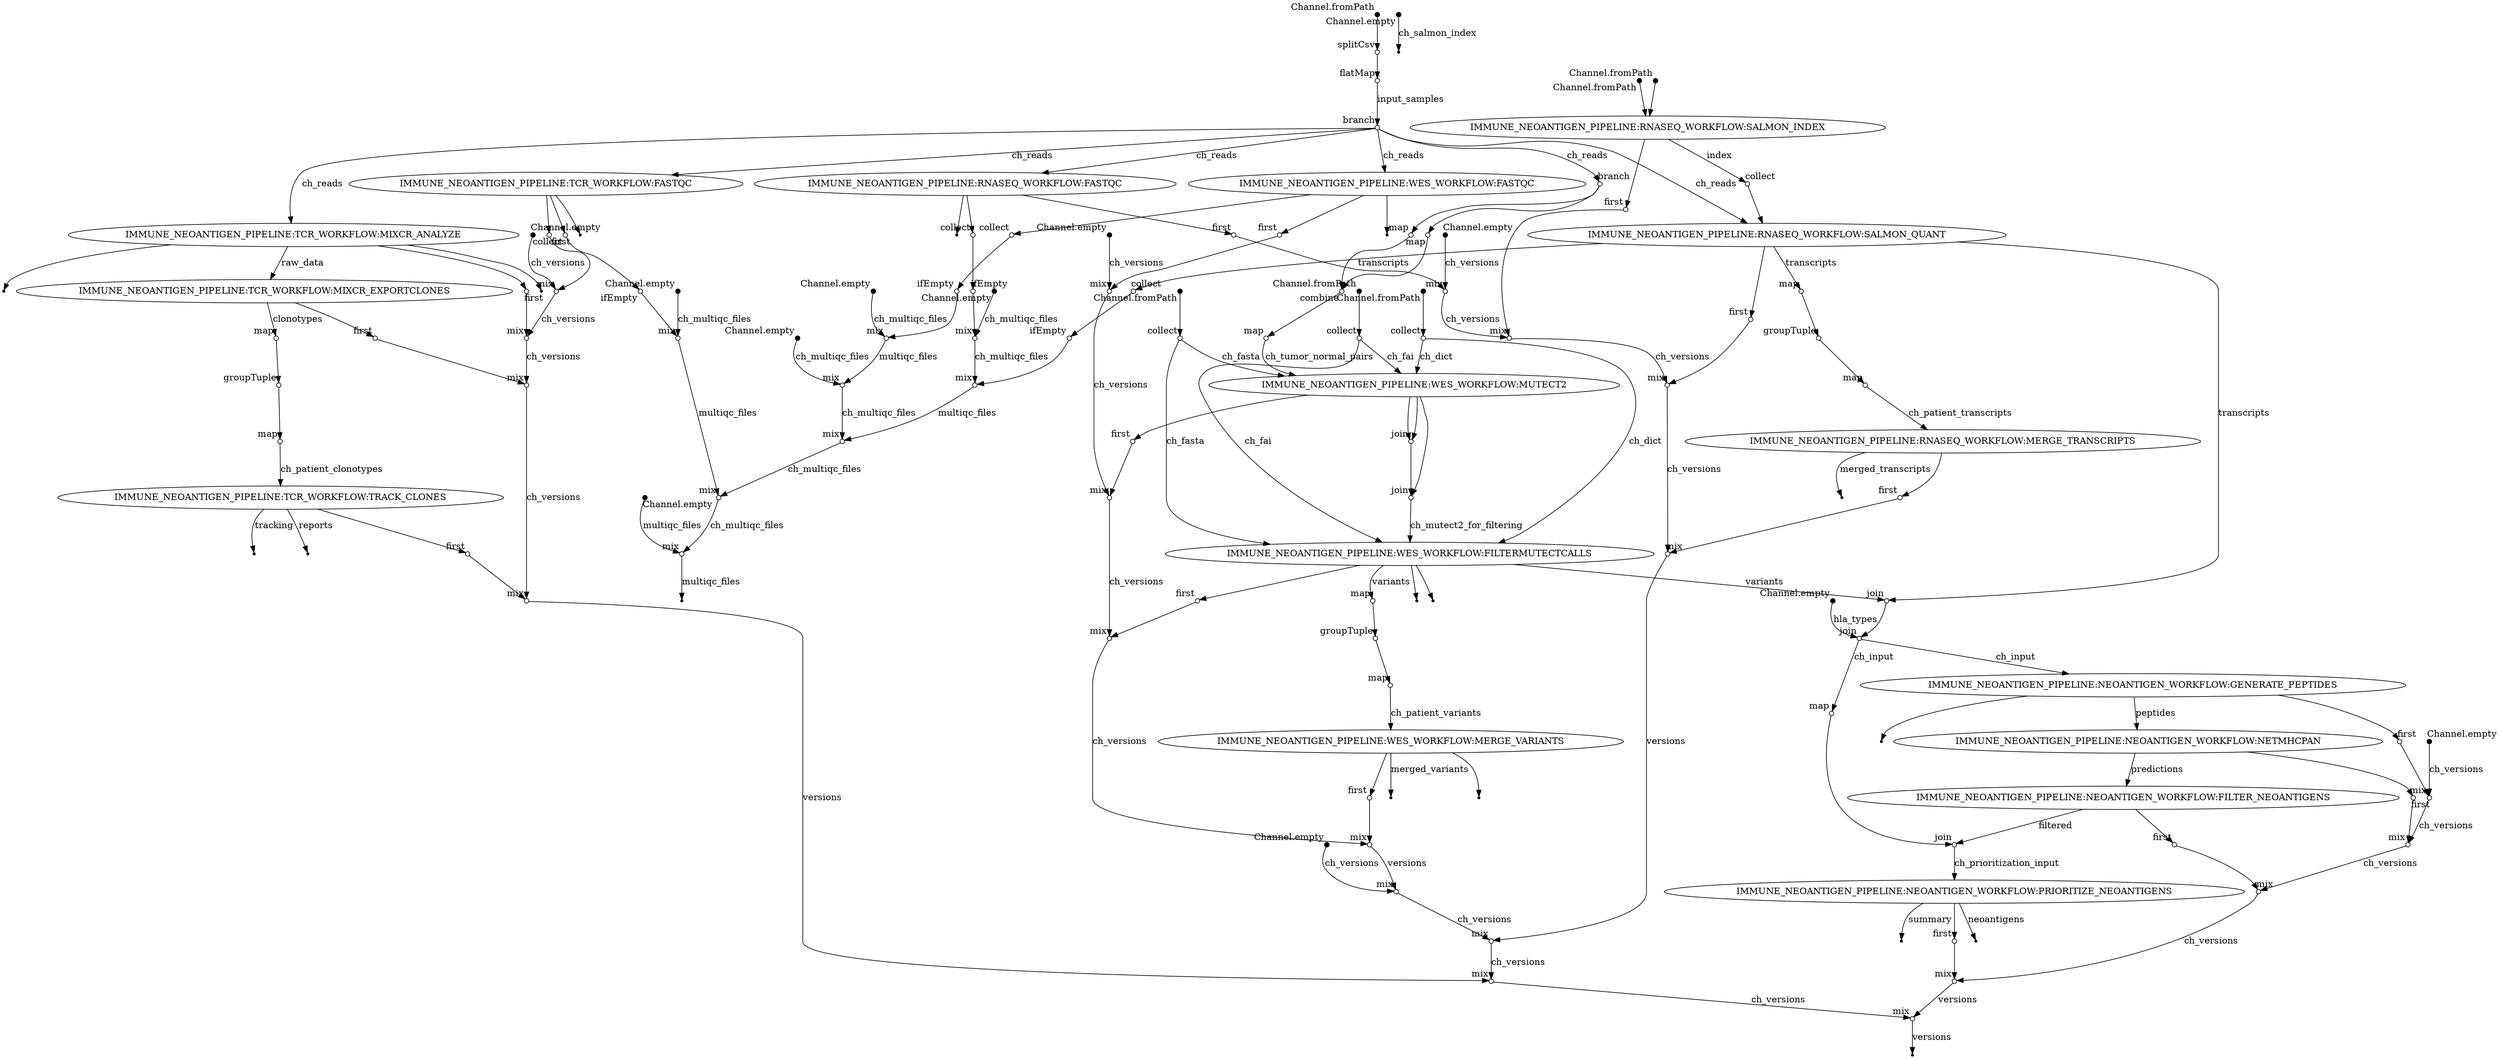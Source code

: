 digraph "pipeline_dag_20250709_222431" {
rankdir=TB;
v0 [shape=point,label="",fixedsize=true,width=0.1,xlabel="Channel.fromPath"];
v1 [shape=circle,label="",fixedsize=true,width=0.1,xlabel="splitCsv"];
v0 -> v1;

v1 [shape=circle,label="",fixedsize=true,width=0.1,xlabel="splitCsv"];
v2 [shape=circle,label="",fixedsize=true,width=0.1,xlabel="flatMap"];
v1 -> v2;

v2 [shape=circle,label="",fixedsize=true,width=0.1,xlabel="flatMap"];
v5 [shape=circle,label="",fixedsize=true,width=0.1,xlabel="branch"];
v2 -> v5 [label="input_samples"];

v3 [shape=point,label="",fixedsize=true,width=0.1,xlabel="Channel.empty"];
v45 [shape=circle,label="",fixedsize=true,width=0.1,xlabel="mix"];
v3 -> v45 [label="ch_versions"];

v4 [shape=point,label="",fixedsize=true,width=0.1,xlabel="Channel.empty"];
v46 [shape=circle,label="",fixedsize=true,width=0.1,xlabel="mix"];
v4 -> v46 [label="ch_multiqc_files"];

v5 [shape=circle,label="",fixedsize=true,width=0.1,xlabel="branch"];
v14 [label="IMMUNE_NEOANTIGEN_PIPELINE:WES_WORKFLOW:FASTQC"];
v5 -> v14 [label="ch_reads"];

v5 [shape=circle,label="",fixedsize=true,width=0.1,xlabel="branch"];
v81 [label="IMMUNE_NEOANTIGEN_PIPELINE:TCR_WORKFLOW:FASTQC"];
v5 -> v81 [label="ch_reads"];

v5 [shape=circle,label="",fixedsize=true,width=0.1,xlabel="branch"];
v49 [label="IMMUNE_NEOANTIGEN_PIPELINE:RNASEQ_WORKFLOW:FASTQC"];
v5 -> v49 [label="ch_reads"];

v6 [shape=point,label="",fixedsize=true,width=0.1,xlabel="Channel.empty"];
v17 [shape=circle,label="",fixedsize=true,width=0.1,xlabel="mix"];
v6 -> v17 [label="ch_versions"];

v7 [shape=point,label="",fixedsize=true,width=0.1,xlabel="Channel.empty"];
v20 [shape=circle,label="",fixedsize=true,width=0.1,xlabel="mix"];
v7 -> v20 [label="ch_multiqc_files"];

v8 [shape=point,label="",fixedsize=true,width=0.1,xlabel="Channel.fromPath"];
v9 [shape=circle,label="",fixedsize=true,width=0.1,xlabel="collect"];
v8 -> v9;

v9 [shape=circle,label="",fixedsize=true,width=0.1,xlabel="collect"];
v26 [label="IMMUNE_NEOANTIGEN_PIPELINE:WES_WORKFLOW:MUTECT2"];
v9 -> v26 [label="ch_fasta"];

v10 [shape=point,label="",fixedsize=true,width=0.1,xlabel="Channel.fromPath"];
v11 [shape=circle,label="",fixedsize=true,width=0.1,xlabel="collect"];
v10 -> v11;

v11 [shape=circle,label="",fixedsize=true,width=0.1,xlabel="collect"];
v26 [label="IMMUNE_NEOANTIGEN_PIPELINE:WES_WORKFLOW:MUTECT2"];
v11 -> v26 [label="ch_fai"];

v12 [shape=point,label="",fixedsize=true,width=0.1,xlabel="Channel.fromPath"];
v13 [shape=circle,label="",fixedsize=true,width=0.1,xlabel="collect"];
v12 -> v13;

v13 [shape=circle,label="",fixedsize=true,width=0.1,xlabel="collect"];
v26 [label="IMMUNE_NEOANTIGEN_PIPELINE:WES_WORKFLOW:MUTECT2"];
v13 -> v26 [label="ch_dict"];

v14 [label="IMMUNE_NEOANTIGEN_PIPELINE:WES_WORKFLOW:FASTQC"];
v15 [shape=point];
v14 -> v15;

v14 [label="IMMUNE_NEOANTIGEN_PIPELINE:WES_WORKFLOW:FASTQC"];
v18 [shape=circle,label="",fixedsize=true,width=0.1,xlabel="collect"];
v14 -> v18;

v14 [label="IMMUNE_NEOANTIGEN_PIPELINE:WES_WORKFLOW:FASTQC"];
v16 [shape=circle,label="",fixedsize=true,width=0.1,xlabel="first"];
v14 -> v16;

v16 [shape=circle,label="",fixedsize=true,width=0.1,xlabel="first"];
v17 [shape=circle,label="",fixedsize=true,width=0.1,xlabel="mix"];
v16 -> v17;

v17 [shape=circle,label="",fixedsize=true,width=0.1,xlabel="mix"];
v28 [shape=circle,label="",fixedsize=true,width=0.1,xlabel="mix"];
v17 -> v28 [label="ch_versions"];

v18 [shape=circle,label="",fixedsize=true,width=0.1,xlabel="collect"];
v19 [shape=circle,label="",fixedsize=true,width=0.1,xlabel="ifEmpty"];
v18 -> v19;

v19 [shape=circle,label="",fixedsize=true,width=0.1,xlabel="ifEmpty"];
v20 [shape=circle,label="",fixedsize=true,width=0.1,xlabel="mix"];
v19 -> v20;

v20 [shape=circle,label="",fixedsize=true,width=0.1,xlabel="mix"];
v46 [shape=circle,label="",fixedsize=true,width=0.1,xlabel="mix"];
v20 -> v46 [label="multiqc_files"];

v5 [shape=circle,label="",fixedsize=true,width=0.1,xlabel="branch"];
v21 [shape=circle,label="",fixedsize=true,width=0.1,xlabel="branch"];
v5 -> v21 [label="ch_reads"];

v21 [shape=circle,label="",fixedsize=true,width=0.1,xlabel="branch"];
v23 [shape=circle,label="",fixedsize=true,width=0.1,xlabel="map"];
v21 -> v23;

v21 [shape=circle,label="",fixedsize=true,width=0.1,xlabel="branch"];
v22 [shape=circle,label="",fixedsize=true,width=0.1,xlabel="map"];
v21 -> v22;

v22 [shape=circle,label="",fixedsize=true,width=0.1,xlabel="map"];
v24 [shape=circle,label="",fixedsize=true,width=0.1,xlabel="combine"];
v22 -> v24;

v23 [shape=circle,label="",fixedsize=true,width=0.1,xlabel="map"];
v24 [shape=circle,label="",fixedsize=true,width=0.1,xlabel="combine"];
v23 -> v24;

v24 [shape=circle,label="",fixedsize=true,width=0.1,xlabel="combine"];
v25 [shape=circle,label="",fixedsize=true,width=0.1,xlabel="map"];
v24 -> v25;

v25 [shape=circle,label="",fixedsize=true,width=0.1,xlabel="map"];
v26 [label="IMMUNE_NEOANTIGEN_PIPELINE:WES_WORKFLOW:MUTECT2"];
v25 -> v26 [label="ch_tumor_normal_pairs"];

v26 [label="IMMUNE_NEOANTIGEN_PIPELINE:WES_WORKFLOW:MUTECT2"];
v29 [shape=circle,label="",fixedsize=true,width=0.1,xlabel="join"];
v26 -> v29;

v26 [label="IMMUNE_NEOANTIGEN_PIPELINE:WES_WORKFLOW:MUTECT2"];
v29 [shape=circle,label="",fixedsize=true,width=0.1,xlabel="join"];
v26 -> v29;

v26 [label="IMMUNE_NEOANTIGEN_PIPELINE:WES_WORKFLOW:MUTECT2"];
v30 [shape=circle,label="",fixedsize=true,width=0.1,xlabel="join"];
v26 -> v30;

v26 [label="IMMUNE_NEOANTIGEN_PIPELINE:WES_WORKFLOW:MUTECT2"];
v27 [shape=circle,label="",fixedsize=true,width=0.1,xlabel="first"];
v26 -> v27;

v27 [shape=circle,label="",fixedsize=true,width=0.1,xlabel="first"];
v28 [shape=circle,label="",fixedsize=true,width=0.1,xlabel="mix"];
v27 -> v28;

v28 [shape=circle,label="",fixedsize=true,width=0.1,xlabel="mix"];
v35 [shape=circle,label="",fixedsize=true,width=0.1,xlabel="mix"];
v28 -> v35 [label="ch_versions"];

v29 [shape=circle,label="",fixedsize=true,width=0.1,xlabel="join"];
v30 [shape=circle,label="",fixedsize=true,width=0.1,xlabel="join"];
v29 -> v30;

v30 [shape=circle,label="",fixedsize=true,width=0.1,xlabel="join"];
v31 [label="IMMUNE_NEOANTIGEN_PIPELINE:WES_WORKFLOW:FILTERMUTECTCALLS"];
v30 -> v31 [label="ch_mutect2_for_filtering"];

v9 [shape=circle,label="",fixedsize=true,width=0.1,xlabel="collect"];
v31 [label="IMMUNE_NEOANTIGEN_PIPELINE:WES_WORKFLOW:FILTERMUTECTCALLS"];
v9 -> v31 [label="ch_fasta"];

v11 [shape=circle,label="",fixedsize=true,width=0.1,xlabel="collect"];
v31 [label="IMMUNE_NEOANTIGEN_PIPELINE:WES_WORKFLOW:FILTERMUTECTCALLS"];
v11 -> v31 [label="ch_fai"];

v13 [shape=circle,label="",fixedsize=true,width=0.1,xlabel="collect"];
v31 [label="IMMUNE_NEOANTIGEN_PIPELINE:WES_WORKFLOW:FILTERMUTECTCALLS"];
v13 -> v31 [label="ch_dict"];

v31 [label="IMMUNE_NEOANTIGEN_PIPELINE:WES_WORKFLOW:FILTERMUTECTCALLS"];
v37 [shape=circle,label="",fixedsize=true,width=0.1,xlabel="map"];
v31 -> v37 [label="variants"];

v31 [label="IMMUNE_NEOANTIGEN_PIPELINE:WES_WORKFLOW:FILTERMUTECTCALLS"];
v33 [shape=point];
v31 -> v33;

v31 [label="IMMUNE_NEOANTIGEN_PIPELINE:WES_WORKFLOW:FILTERMUTECTCALLS"];
v32 [shape=point];
v31 -> v32;

v31 [label="IMMUNE_NEOANTIGEN_PIPELINE:WES_WORKFLOW:FILTERMUTECTCALLS"];
v34 [shape=circle,label="",fixedsize=true,width=0.1,xlabel="first"];
v31 -> v34;

v34 [shape=circle,label="",fixedsize=true,width=0.1,xlabel="first"];
v35 [shape=circle,label="",fixedsize=true,width=0.1,xlabel="mix"];
v34 -> v35;

v35 [shape=circle,label="",fixedsize=true,width=0.1,xlabel="mix"];
v44 [shape=circle,label="",fixedsize=true,width=0.1,xlabel="mix"];
v35 -> v44 [label="ch_versions"];

v36 [shape=point,label="",fixedsize=true,width=0.1,xlabel="Channel.empty"];
v107 [shape=circle,label="",fixedsize=true,width=0.1,xlabel="join"];
v36 -> v107 [label="hla_types"];

v37 [shape=circle,label="",fixedsize=true,width=0.1,xlabel="map"];
v38 [shape=circle,label="",fixedsize=true,width=0.1,xlabel="groupTuple"];
v37 -> v38;

v38 [shape=circle,label="",fixedsize=true,width=0.1,xlabel="groupTuple"];
v39 [shape=circle,label="",fixedsize=true,width=0.1,xlabel="map"];
v38 -> v39;

v39 [shape=circle,label="",fixedsize=true,width=0.1,xlabel="map"];
v40 [label="IMMUNE_NEOANTIGEN_PIPELINE:WES_WORKFLOW:MERGE_VARIANTS"];
v39 -> v40 [label="ch_patient_variants"];

v40 [label="IMMUNE_NEOANTIGEN_PIPELINE:WES_WORKFLOW:MERGE_VARIANTS"];
v42 [shape=point];
v40 -> v42 [label="merged_variants"];

v40 [label="IMMUNE_NEOANTIGEN_PIPELINE:WES_WORKFLOW:MERGE_VARIANTS"];
v41 [shape=point];
v40 -> v41;

v40 [label="IMMUNE_NEOANTIGEN_PIPELINE:WES_WORKFLOW:MERGE_VARIANTS"];
v43 [shape=circle,label="",fixedsize=true,width=0.1,xlabel="first"];
v40 -> v43;

v43 [shape=circle,label="",fixedsize=true,width=0.1,xlabel="first"];
v44 [shape=circle,label="",fixedsize=true,width=0.1,xlabel="mix"];
v43 -> v44;

v44 [shape=circle,label="",fixedsize=true,width=0.1,xlabel="mix"];
v45 [shape=circle,label="",fixedsize=true,width=0.1,xlabel="mix"];
v44 -> v45 [label="versions"];

v45 [shape=circle,label="",fixedsize=true,width=0.1,xlabel="mix"];
v77 [shape=circle,label="",fixedsize=true,width=0.1,xlabel="mix"];
v45 -> v77 [label="ch_versions"];

v46 [shape=circle,label="",fixedsize=true,width=0.1,xlabel="mix"];
v78 [shape=circle,label="",fixedsize=true,width=0.1,xlabel="mix"];
v46 -> v78 [label="ch_multiqc_files"];

v47 [shape=point,label="",fixedsize=true,width=0.1,xlabel="Channel.empty"];
v52 [shape=circle,label="",fixedsize=true,width=0.1,xlabel="mix"];
v47 -> v52 [label="ch_versions"];

v48 [shape=point,label="",fixedsize=true,width=0.1,xlabel="Channel.empty"];
v55 [shape=circle,label="",fixedsize=true,width=0.1,xlabel="mix"];
v48 -> v55 [label="ch_multiqc_files"];

v49 [label="IMMUNE_NEOANTIGEN_PIPELINE:RNASEQ_WORKFLOW:FASTQC"];
v50 [shape=point];
v49 -> v50;

v49 [label="IMMUNE_NEOANTIGEN_PIPELINE:RNASEQ_WORKFLOW:FASTQC"];
v53 [shape=circle,label="",fixedsize=true,width=0.1,xlabel="collect"];
v49 -> v53;

v49 [label="IMMUNE_NEOANTIGEN_PIPELINE:RNASEQ_WORKFLOW:FASTQC"];
v51 [shape=circle,label="",fixedsize=true,width=0.1,xlabel="first"];
v49 -> v51;

v51 [shape=circle,label="",fixedsize=true,width=0.1,xlabel="first"];
v52 [shape=circle,label="",fixedsize=true,width=0.1,xlabel="mix"];
v51 -> v52;

v52 [shape=circle,label="",fixedsize=true,width=0.1,xlabel="mix"];
v62 [shape=circle,label="",fixedsize=true,width=0.1,xlabel="mix"];
v52 -> v62 [label="ch_versions"];

v53 [shape=circle,label="",fixedsize=true,width=0.1,xlabel="collect"];
v54 [shape=circle,label="",fixedsize=true,width=0.1,xlabel="ifEmpty"];
v53 -> v54;

v54 [shape=circle,label="",fixedsize=true,width=0.1,xlabel="ifEmpty"];
v55 [shape=circle,label="",fixedsize=true,width=0.1,xlabel="mix"];
v54 -> v55;

v55 [shape=circle,label="",fixedsize=true,width=0.1,xlabel="mix"];
v69 [shape=circle,label="",fixedsize=true,width=0.1,xlabel="mix"];
v55 -> v69 [label="ch_multiqc_files"];

v56 [shape=point,label="",fixedsize=true,width=0.1,xlabel="Channel.empty"];
v57 [shape=point];
v56 -> v57 [label="ch_salmon_index"];

v58 [shape=point,label="",fixedsize=true,width=0.1,xlabel="Channel.fromPath"];
v60 [label="IMMUNE_NEOANTIGEN_PIPELINE:RNASEQ_WORKFLOW:SALMON_INDEX"];
v58 -> v60;

v59 [shape=point,label="",fixedsize=true,width=0.1,xlabel="Channel.fromPath"];
v60 [label="IMMUNE_NEOANTIGEN_PIPELINE:RNASEQ_WORKFLOW:SALMON_INDEX"];
v59 -> v60;

v60 [label="IMMUNE_NEOANTIGEN_PIPELINE:RNASEQ_WORKFLOW:SALMON_INDEX"];
v63 [shape=circle,label="",fixedsize=true,width=0.1,xlabel="collect"];
v60 -> v63 [label="index"];

v60 [label="IMMUNE_NEOANTIGEN_PIPELINE:RNASEQ_WORKFLOW:SALMON_INDEX"];
v61 [shape=circle,label="",fixedsize=true,width=0.1,xlabel="first"];
v60 -> v61;

v61 [shape=circle,label="",fixedsize=true,width=0.1,xlabel="first"];
v62 [shape=circle,label="",fixedsize=true,width=0.1,xlabel="mix"];
v61 -> v62;

v62 [shape=circle,label="",fixedsize=true,width=0.1,xlabel="mix"];
v66 [shape=circle,label="",fixedsize=true,width=0.1,xlabel="mix"];
v62 -> v66 [label="ch_versions"];

v63 [shape=circle,label="",fixedsize=true,width=0.1,xlabel="collect"];
v64 [label="IMMUNE_NEOANTIGEN_PIPELINE:RNASEQ_WORKFLOW:SALMON_QUANT"];
v63 -> v64;

v5 [shape=circle,label="",fixedsize=true,width=0.1,xlabel="branch"];
v64 [label="IMMUNE_NEOANTIGEN_PIPELINE:RNASEQ_WORKFLOW:SALMON_QUANT"];
v5 -> v64 [label="ch_reads"];

v64 [label="IMMUNE_NEOANTIGEN_PIPELINE:RNASEQ_WORKFLOW:SALMON_QUANT"];
v67 [shape=circle,label="",fixedsize=true,width=0.1,xlabel="collect"];
v64 -> v67 [label="transcripts"];

v64 [label="IMMUNE_NEOANTIGEN_PIPELINE:RNASEQ_WORKFLOW:SALMON_QUANT"];
v65 [shape=circle,label="",fixedsize=true,width=0.1,xlabel="first"];
v64 -> v65;

v65 [shape=circle,label="",fixedsize=true,width=0.1,xlabel="first"];
v66 [shape=circle,label="",fixedsize=true,width=0.1,xlabel="mix"];
v65 -> v66;

v66 [shape=circle,label="",fixedsize=true,width=0.1,xlabel="mix"];
v76 [shape=circle,label="",fixedsize=true,width=0.1,xlabel="mix"];
v66 -> v76 [label="ch_versions"];

v67 [shape=circle,label="",fixedsize=true,width=0.1,xlabel="collect"];
v68 [shape=circle,label="",fixedsize=true,width=0.1,xlabel="ifEmpty"];
v67 -> v68;

v68 [shape=circle,label="",fixedsize=true,width=0.1,xlabel="ifEmpty"];
v69 [shape=circle,label="",fixedsize=true,width=0.1,xlabel="mix"];
v68 -> v69;

v69 [shape=circle,label="",fixedsize=true,width=0.1,xlabel="mix"];
v78 [shape=circle,label="",fixedsize=true,width=0.1,xlabel="mix"];
v69 -> v78 [label="multiqc_files"];

v64 [label="IMMUNE_NEOANTIGEN_PIPELINE:RNASEQ_WORKFLOW:SALMON_QUANT"];
v70 [shape=circle,label="",fixedsize=true,width=0.1,xlabel="map"];
v64 -> v70 [label="transcripts"];

v70 [shape=circle,label="",fixedsize=true,width=0.1,xlabel="map"];
v71 [shape=circle,label="",fixedsize=true,width=0.1,xlabel="groupTuple"];
v70 -> v71;

v71 [shape=circle,label="",fixedsize=true,width=0.1,xlabel="groupTuple"];
v72 [shape=circle,label="",fixedsize=true,width=0.1,xlabel="map"];
v71 -> v72;

v72 [shape=circle,label="",fixedsize=true,width=0.1,xlabel="map"];
v73 [label="IMMUNE_NEOANTIGEN_PIPELINE:RNASEQ_WORKFLOW:MERGE_TRANSCRIPTS"];
v72 -> v73 [label="ch_patient_transcripts"];

v73 [label="IMMUNE_NEOANTIGEN_PIPELINE:RNASEQ_WORKFLOW:MERGE_TRANSCRIPTS"];
v74 [shape=point];
v73 -> v74 [label="merged_transcripts"];

v73 [label="IMMUNE_NEOANTIGEN_PIPELINE:RNASEQ_WORKFLOW:MERGE_TRANSCRIPTS"];
v75 [shape=circle,label="",fixedsize=true,width=0.1,xlabel="first"];
v73 -> v75;

v75 [shape=circle,label="",fixedsize=true,width=0.1,xlabel="first"];
v76 [shape=circle,label="",fixedsize=true,width=0.1,xlabel="mix"];
v75 -> v76;

v76 [shape=circle,label="",fixedsize=true,width=0.1,xlabel="mix"];
v77 [shape=circle,label="",fixedsize=true,width=0.1,xlabel="mix"];
v76 -> v77 [label="versions"];

v77 [shape=circle,label="",fixedsize=true,width=0.1,xlabel="mix"];
v104 [shape=circle,label="",fixedsize=true,width=0.1,xlabel="mix"];
v77 -> v104 [label="ch_versions"];

v78 [shape=circle,label="",fixedsize=true,width=0.1,xlabel="mix"];
v105 [shape=circle,label="",fixedsize=true,width=0.1,xlabel="mix"];
v78 -> v105 [label="ch_multiqc_files"];

v79 [shape=point,label="",fixedsize=true,width=0.1,xlabel="Channel.empty"];
v84 [shape=circle,label="",fixedsize=true,width=0.1,xlabel="mix"];
v79 -> v84 [label="ch_versions"];

v80 [shape=point,label="",fixedsize=true,width=0.1,xlabel="Channel.empty"];
v87 [shape=circle,label="",fixedsize=true,width=0.1,xlabel="mix"];
v80 -> v87 [label="ch_multiqc_files"];

v81 [label="IMMUNE_NEOANTIGEN_PIPELINE:TCR_WORKFLOW:FASTQC"];
v82 [shape=point];
v81 -> v82;

v81 [label="IMMUNE_NEOANTIGEN_PIPELINE:TCR_WORKFLOW:FASTQC"];
v85 [shape=circle,label="",fixedsize=true,width=0.1,xlabel="collect"];
v81 -> v85;

v81 [label="IMMUNE_NEOANTIGEN_PIPELINE:TCR_WORKFLOW:FASTQC"];
v83 [shape=circle,label="",fixedsize=true,width=0.1,xlabel="first"];
v81 -> v83;

v83 [shape=circle,label="",fixedsize=true,width=0.1,xlabel="first"];
v84 [shape=circle,label="",fixedsize=true,width=0.1,xlabel="mix"];
v83 -> v84;

v84 [shape=circle,label="",fixedsize=true,width=0.1,xlabel="mix"];
v92 [shape=circle,label="",fixedsize=true,width=0.1,xlabel="mix"];
v84 -> v92 [label="ch_versions"];

v85 [shape=circle,label="",fixedsize=true,width=0.1,xlabel="collect"];
v86 [shape=circle,label="",fixedsize=true,width=0.1,xlabel="ifEmpty"];
v85 -> v86;

v86 [shape=circle,label="",fixedsize=true,width=0.1,xlabel="ifEmpty"];
v87 [shape=circle,label="",fixedsize=true,width=0.1,xlabel="mix"];
v86 -> v87;

v87 [shape=circle,label="",fixedsize=true,width=0.1,xlabel="mix"];
v105 [shape=circle,label="",fixedsize=true,width=0.1,xlabel="mix"];
v87 -> v105 [label="multiqc_files"];

v5 [shape=circle,label="",fixedsize=true,width=0.1,xlabel="branch"];
v88 [label="IMMUNE_NEOANTIGEN_PIPELINE:TCR_WORKFLOW:MIXCR_ANALYZE"];
v5 -> v88 [label="ch_reads"];

v88 [label="IMMUNE_NEOANTIGEN_PIPELINE:TCR_WORKFLOW:MIXCR_ANALYZE"];
v93 [label="IMMUNE_NEOANTIGEN_PIPELINE:TCR_WORKFLOW:MIXCR_EXPORTCLONES"];
v88 -> v93 [label="raw_data"];

v88 [label="IMMUNE_NEOANTIGEN_PIPELINE:TCR_WORKFLOW:MIXCR_ANALYZE"];
v90 [shape=point];
v88 -> v90;

v88 [label="IMMUNE_NEOANTIGEN_PIPELINE:TCR_WORKFLOW:MIXCR_ANALYZE"];
v89 [shape=point];
v88 -> v89;

v88 [label="IMMUNE_NEOANTIGEN_PIPELINE:TCR_WORKFLOW:MIXCR_ANALYZE"];
v91 [shape=circle,label="",fixedsize=true,width=0.1,xlabel="first"];
v88 -> v91;

v91 [shape=circle,label="",fixedsize=true,width=0.1,xlabel="first"];
v92 [shape=circle,label="",fixedsize=true,width=0.1,xlabel="mix"];
v91 -> v92;

v92 [shape=circle,label="",fixedsize=true,width=0.1,xlabel="mix"];
v95 [shape=circle,label="",fixedsize=true,width=0.1,xlabel="mix"];
v92 -> v95 [label="ch_versions"];

v93 [label="IMMUNE_NEOANTIGEN_PIPELINE:TCR_WORKFLOW:MIXCR_EXPORTCLONES"];
v96 [shape=circle,label="",fixedsize=true,width=0.1,xlabel="map"];
v93 -> v96 [label="clonotypes"];

v93 [label="IMMUNE_NEOANTIGEN_PIPELINE:TCR_WORKFLOW:MIXCR_EXPORTCLONES"];
v94 [shape=circle,label="",fixedsize=true,width=0.1,xlabel="first"];
v93 -> v94;

v94 [shape=circle,label="",fixedsize=true,width=0.1,xlabel="first"];
v95 [shape=circle,label="",fixedsize=true,width=0.1,xlabel="mix"];
v94 -> v95;

v95 [shape=circle,label="",fixedsize=true,width=0.1,xlabel="mix"];
v103 [shape=circle,label="",fixedsize=true,width=0.1,xlabel="mix"];
v95 -> v103 [label="ch_versions"];

v96 [shape=circle,label="",fixedsize=true,width=0.1,xlabel="map"];
v97 [shape=circle,label="",fixedsize=true,width=0.1,xlabel="groupTuple"];
v96 -> v97;

v97 [shape=circle,label="",fixedsize=true,width=0.1,xlabel="groupTuple"];
v98 [shape=circle,label="",fixedsize=true,width=0.1,xlabel="map"];
v97 -> v98;

v98 [shape=circle,label="",fixedsize=true,width=0.1,xlabel="map"];
v99 [label="IMMUNE_NEOANTIGEN_PIPELINE:TCR_WORKFLOW:TRACK_CLONES"];
v98 -> v99 [label="ch_patient_clonotypes"];

v99 [label="IMMUNE_NEOANTIGEN_PIPELINE:TCR_WORKFLOW:TRACK_CLONES"];
v101 [shape=point];
v99 -> v101 [label="tracking"];

v99 [label="IMMUNE_NEOANTIGEN_PIPELINE:TCR_WORKFLOW:TRACK_CLONES"];
v100 [shape=point];
v99 -> v100 [label="reports"];

v99 [label="IMMUNE_NEOANTIGEN_PIPELINE:TCR_WORKFLOW:TRACK_CLONES"];
v102 [shape=circle,label="",fixedsize=true,width=0.1,xlabel="first"];
v99 -> v102;

v102 [shape=circle,label="",fixedsize=true,width=0.1,xlabel="first"];
v103 [shape=circle,label="",fixedsize=true,width=0.1,xlabel="mix"];
v102 -> v103;

v103 [shape=circle,label="",fixedsize=true,width=0.1,xlabel="mix"];
v104 [shape=circle,label="",fixedsize=true,width=0.1,xlabel="mix"];
v103 -> v104 [label="versions"];

v104 [shape=circle,label="",fixedsize=true,width=0.1,xlabel="mix"];
v127 [shape=circle,label="",fixedsize=true,width=0.1,xlabel="mix"];
v104 -> v127 [label="ch_versions"];

v105 [shape=circle,label="",fixedsize=true,width=0.1,xlabel="mix"];
v129 [shape=circle,label="",fixedsize=true,width=0.1,xlabel="mix"];
v105 -> v129 [label="ch_multiqc_files"];

v64 [label="IMMUNE_NEOANTIGEN_PIPELINE:RNASEQ_WORKFLOW:SALMON_QUANT"];
v106 [shape=circle,label="",fixedsize=true,width=0.1,xlabel="join"];
v64 -> v106 [label="transcripts"];

v31 [label="IMMUNE_NEOANTIGEN_PIPELINE:WES_WORKFLOW:FILTERMUTECTCALLS"];
v106 [shape=circle,label="",fixedsize=true,width=0.1,xlabel="join"];
v31 -> v106 [label="variants"];

v106 [shape=circle,label="",fixedsize=true,width=0.1,xlabel="join"];
v107 [shape=circle,label="",fixedsize=true,width=0.1,xlabel="join"];
v106 -> v107;

v107 [shape=circle,label="",fixedsize=true,width=0.1,xlabel="join"];
v110 [label="IMMUNE_NEOANTIGEN_PIPELINE:NEOANTIGEN_WORKFLOW:GENERATE_PEPTIDES"];
v107 -> v110 [label="ch_input"];

v108 [shape=point,label="",fixedsize=true,width=0.1,xlabel="Channel.empty"];
v113 [shape=circle,label="",fixedsize=true,width=0.1,xlabel="mix"];
v108 -> v113 [label="ch_versions"];

v109 [shape=point,label="",fixedsize=true,width=0.1,xlabel="Channel.empty"];
v129 [shape=circle,label="",fixedsize=true,width=0.1,xlabel="mix"];
v109 -> v129 [label="multiqc_files"];

v110 [label="IMMUNE_NEOANTIGEN_PIPELINE:NEOANTIGEN_WORKFLOW:GENERATE_PEPTIDES"];
v114 [label="IMMUNE_NEOANTIGEN_PIPELINE:NEOANTIGEN_WORKFLOW:NETMHCPAN"];
v110 -> v114 [label="peptides"];

v110 [label="IMMUNE_NEOANTIGEN_PIPELINE:NEOANTIGEN_WORKFLOW:GENERATE_PEPTIDES"];
v111 [shape=point];
v110 -> v111;

v110 [label="IMMUNE_NEOANTIGEN_PIPELINE:NEOANTIGEN_WORKFLOW:GENERATE_PEPTIDES"];
v112 [shape=circle,label="",fixedsize=true,width=0.1,xlabel="first"];
v110 -> v112;

v112 [shape=circle,label="",fixedsize=true,width=0.1,xlabel="first"];
v113 [shape=circle,label="",fixedsize=true,width=0.1,xlabel="mix"];
v112 -> v113;

v113 [shape=circle,label="",fixedsize=true,width=0.1,xlabel="mix"];
v116 [shape=circle,label="",fixedsize=true,width=0.1,xlabel="mix"];
v113 -> v116 [label="ch_versions"];

v114 [label="IMMUNE_NEOANTIGEN_PIPELINE:NEOANTIGEN_WORKFLOW:NETMHCPAN"];
v117 [label="IMMUNE_NEOANTIGEN_PIPELINE:NEOANTIGEN_WORKFLOW:FILTER_NEOANTIGENS"];
v114 -> v117 [label="predictions"];

v114 [label="IMMUNE_NEOANTIGEN_PIPELINE:NEOANTIGEN_WORKFLOW:NETMHCPAN"];
v115 [shape=circle,label="",fixedsize=true,width=0.1,xlabel="first"];
v114 -> v115;

v115 [shape=circle,label="",fixedsize=true,width=0.1,xlabel="first"];
v116 [shape=circle,label="",fixedsize=true,width=0.1,xlabel="mix"];
v115 -> v116;

v116 [shape=circle,label="",fixedsize=true,width=0.1,xlabel="mix"];
v119 [shape=circle,label="",fixedsize=true,width=0.1,xlabel="mix"];
v116 -> v119 [label="ch_versions"];

v117 [label="IMMUNE_NEOANTIGEN_PIPELINE:NEOANTIGEN_WORKFLOW:FILTER_NEOANTIGENS"];
v121 [shape=circle,label="",fixedsize=true,width=0.1,xlabel="join"];
v117 -> v121 [label="filtered"];

v117 [label="IMMUNE_NEOANTIGEN_PIPELINE:NEOANTIGEN_WORKFLOW:FILTER_NEOANTIGENS"];
v118 [shape=circle,label="",fixedsize=true,width=0.1,xlabel="first"];
v117 -> v118;

v118 [shape=circle,label="",fixedsize=true,width=0.1,xlabel="first"];
v119 [shape=circle,label="",fixedsize=true,width=0.1,xlabel="mix"];
v118 -> v119;

v119 [shape=circle,label="",fixedsize=true,width=0.1,xlabel="mix"];
v126 [shape=circle,label="",fixedsize=true,width=0.1,xlabel="mix"];
v119 -> v126 [label="ch_versions"];

v107 [shape=circle,label="",fixedsize=true,width=0.1,xlabel="join"];
v120 [shape=circle,label="",fixedsize=true,width=0.1,xlabel="map"];
v107 -> v120 [label="ch_input"];

v120 [shape=circle,label="",fixedsize=true,width=0.1,xlabel="map"];
v121 [shape=circle,label="",fixedsize=true,width=0.1,xlabel="join"];
v120 -> v121;

v121 [shape=circle,label="",fixedsize=true,width=0.1,xlabel="join"];
v122 [label="IMMUNE_NEOANTIGEN_PIPELINE:NEOANTIGEN_WORKFLOW:PRIORITIZE_NEOANTIGENS"];
v121 -> v122 [label="ch_prioritization_input"];

v122 [label="IMMUNE_NEOANTIGEN_PIPELINE:NEOANTIGEN_WORKFLOW:PRIORITIZE_NEOANTIGENS"];
v124 [shape=point];
v122 -> v124 [label="neoantigens"];

v122 [label="IMMUNE_NEOANTIGEN_PIPELINE:NEOANTIGEN_WORKFLOW:PRIORITIZE_NEOANTIGENS"];
v123 [shape=point];
v122 -> v123 [label="summary"];

v122 [label="IMMUNE_NEOANTIGEN_PIPELINE:NEOANTIGEN_WORKFLOW:PRIORITIZE_NEOANTIGENS"];
v125 [shape=circle,label="",fixedsize=true,width=0.1,xlabel="first"];
v122 -> v125;

v125 [shape=circle,label="",fixedsize=true,width=0.1,xlabel="first"];
v126 [shape=circle,label="",fixedsize=true,width=0.1,xlabel="mix"];
v125 -> v126;

v126 [shape=circle,label="",fixedsize=true,width=0.1,xlabel="mix"];
v127 [shape=circle,label="",fixedsize=true,width=0.1,xlabel="mix"];
v126 -> v127 [label="versions"];

v127 [shape=circle,label="",fixedsize=true,width=0.1,xlabel="mix"];
v128 [shape=point];
v127 -> v128 [label="versions"];

v129 [shape=circle,label="",fixedsize=true,width=0.1,xlabel="mix"];
v130 [shape=point];
v129 -> v130 [label="multiqc_files"];

}
